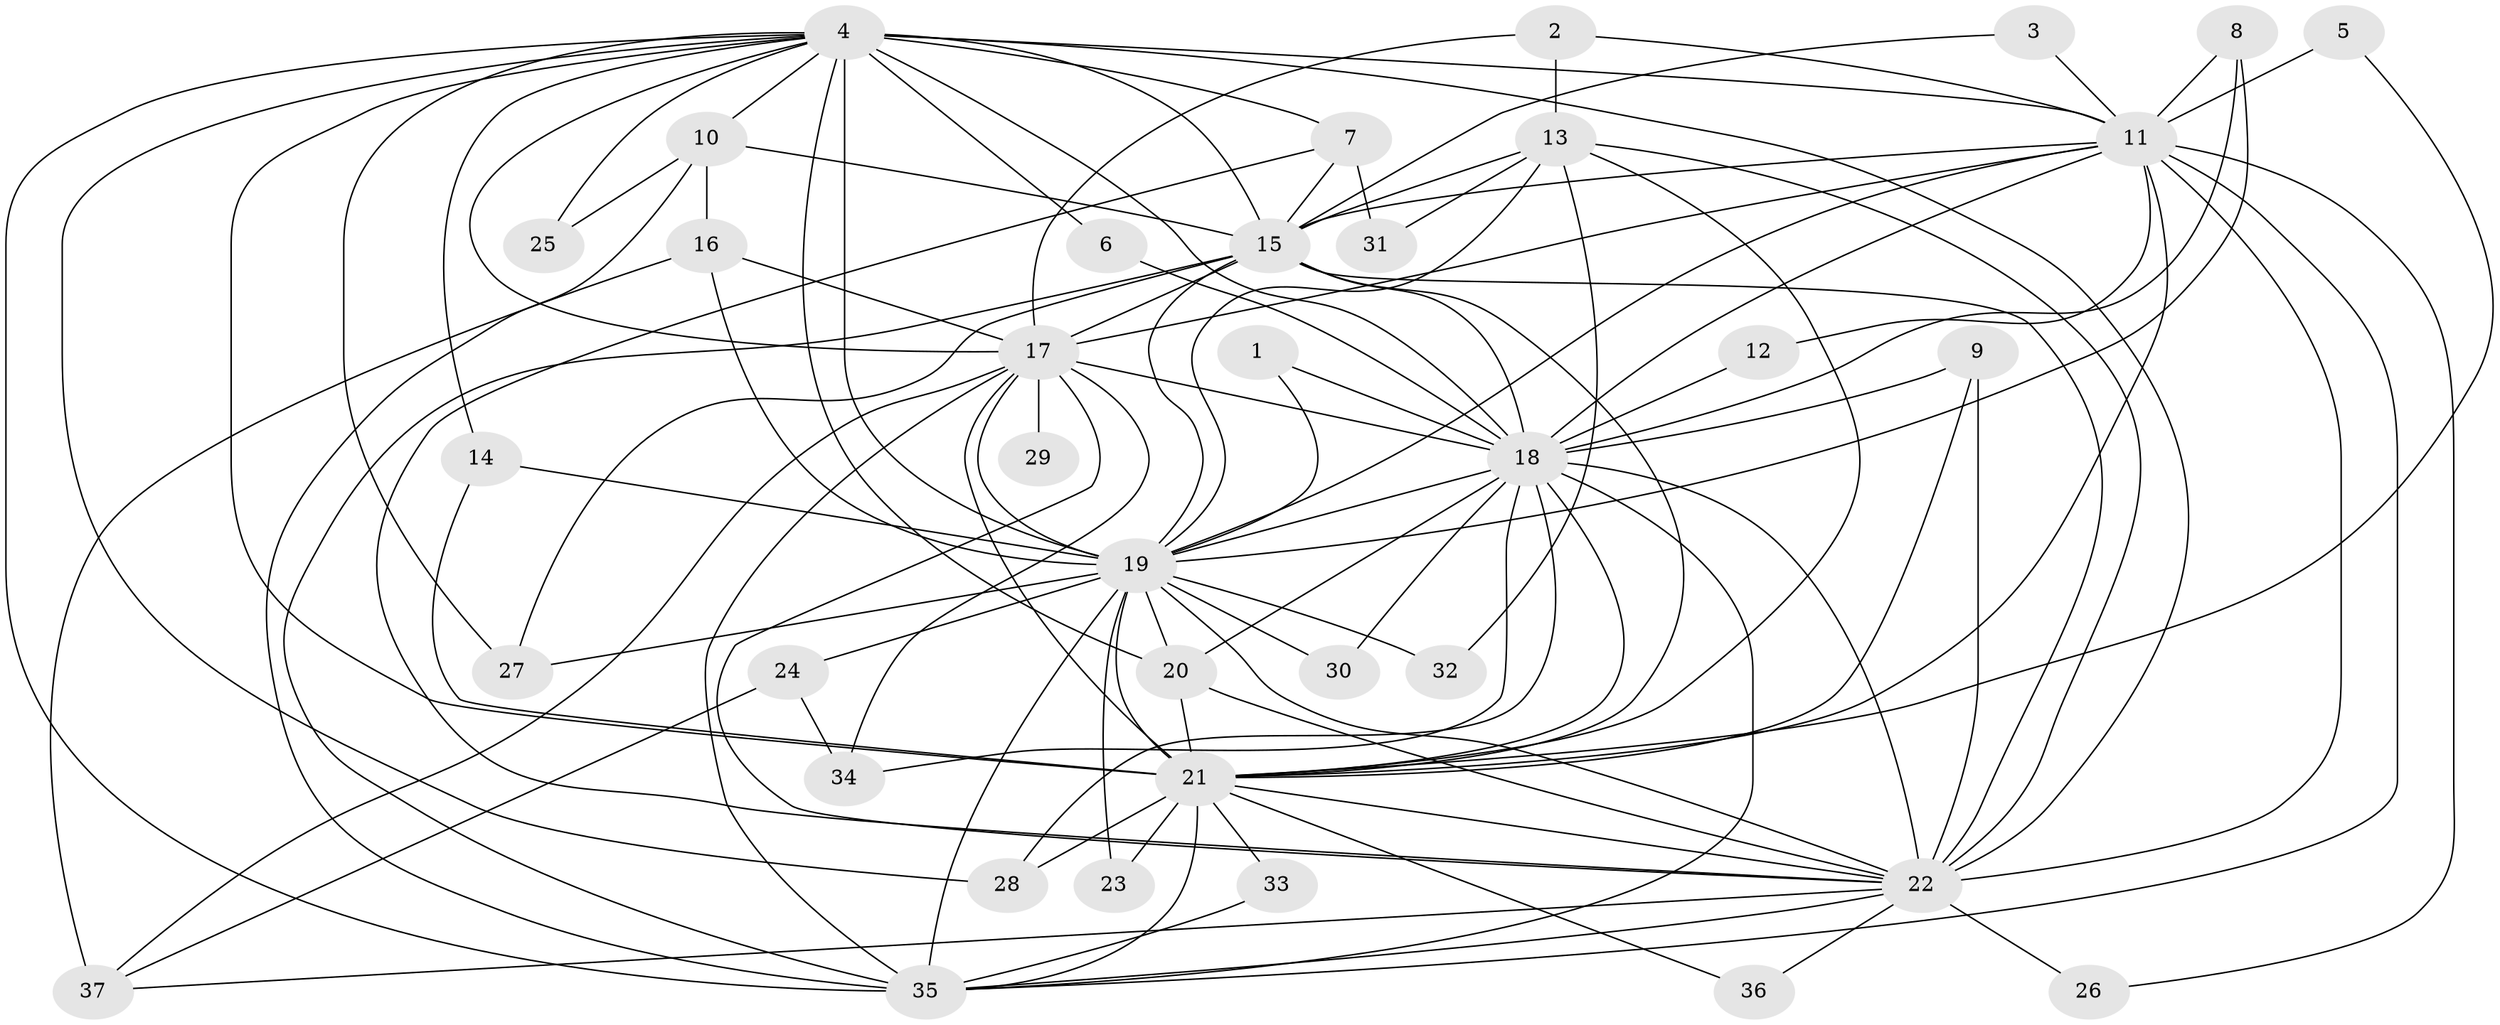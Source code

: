 // original degree distribution, {15: 0.02702702702702703, 22: 0.02702702702702703, 18: 0.013513513513513514, 20: 0.013513513513513514, 17: 0.013513513513513514, 16: 0.02702702702702703, 19: 0.013513513513513514, 5: 0.02702702702702703, 2: 0.5135135135135135, 4: 0.06756756756756757, 3: 0.24324324324324326, 6: 0.013513513513513514}
// Generated by graph-tools (version 1.1) at 2025/25/03/09/25 03:25:48]
// undirected, 37 vertices, 107 edges
graph export_dot {
graph [start="1"]
  node [color=gray90,style=filled];
  1;
  2;
  3;
  4;
  5;
  6;
  7;
  8;
  9;
  10;
  11;
  12;
  13;
  14;
  15;
  16;
  17;
  18;
  19;
  20;
  21;
  22;
  23;
  24;
  25;
  26;
  27;
  28;
  29;
  30;
  31;
  32;
  33;
  34;
  35;
  36;
  37;
  1 -- 18 [weight=1.0];
  1 -- 19 [weight=1.0];
  2 -- 11 [weight=1.0];
  2 -- 13 [weight=1.0];
  2 -- 17 [weight=1.0];
  3 -- 11 [weight=1.0];
  3 -- 15 [weight=1.0];
  4 -- 6 [weight=1.0];
  4 -- 7 [weight=1.0];
  4 -- 10 [weight=1.0];
  4 -- 11 [weight=2.0];
  4 -- 14 [weight=1.0];
  4 -- 15 [weight=4.0];
  4 -- 17 [weight=2.0];
  4 -- 18 [weight=3.0];
  4 -- 19 [weight=2.0];
  4 -- 20 [weight=1.0];
  4 -- 21 [weight=3.0];
  4 -- 22 [weight=3.0];
  4 -- 25 [weight=1.0];
  4 -- 27 [weight=1.0];
  4 -- 28 [weight=1.0];
  4 -- 35 [weight=3.0];
  5 -- 11 [weight=2.0];
  5 -- 21 [weight=1.0];
  6 -- 18 [weight=1.0];
  7 -- 15 [weight=1.0];
  7 -- 22 [weight=1.0];
  7 -- 31 [weight=1.0];
  8 -- 11 [weight=1.0];
  8 -- 18 [weight=1.0];
  8 -- 19 [weight=1.0];
  9 -- 18 [weight=1.0];
  9 -- 21 [weight=1.0];
  9 -- 22 [weight=1.0];
  10 -- 15 [weight=1.0];
  10 -- 16 [weight=1.0];
  10 -- 25 [weight=1.0];
  10 -- 35 [weight=1.0];
  11 -- 12 [weight=1.0];
  11 -- 15 [weight=1.0];
  11 -- 17 [weight=1.0];
  11 -- 18 [weight=2.0];
  11 -- 19 [weight=1.0];
  11 -- 21 [weight=1.0];
  11 -- 22 [weight=1.0];
  11 -- 26 [weight=1.0];
  11 -- 35 [weight=1.0];
  12 -- 18 [weight=2.0];
  13 -- 15 [weight=1.0];
  13 -- 19 [weight=1.0];
  13 -- 21 [weight=1.0];
  13 -- 22 [weight=1.0];
  13 -- 31 [weight=1.0];
  13 -- 32 [weight=1.0];
  14 -- 19 [weight=1.0];
  14 -- 21 [weight=1.0];
  15 -- 17 [weight=1.0];
  15 -- 18 [weight=1.0];
  15 -- 19 [weight=2.0];
  15 -- 21 [weight=1.0];
  15 -- 22 [weight=2.0];
  15 -- 27 [weight=1.0];
  15 -- 35 [weight=2.0];
  16 -- 17 [weight=1.0];
  16 -- 19 [weight=1.0];
  16 -- 37 [weight=1.0];
  17 -- 18 [weight=1.0];
  17 -- 19 [weight=1.0];
  17 -- 21 [weight=1.0];
  17 -- 22 [weight=1.0];
  17 -- 29 [weight=1.0];
  17 -- 34 [weight=1.0];
  17 -- 35 [weight=2.0];
  17 -- 37 [weight=1.0];
  18 -- 19 [weight=1.0];
  18 -- 20 [weight=1.0];
  18 -- 21 [weight=1.0];
  18 -- 22 [weight=2.0];
  18 -- 28 [weight=1.0];
  18 -- 30 [weight=1.0];
  18 -- 34 [weight=2.0];
  18 -- 35 [weight=3.0];
  19 -- 20 [weight=1.0];
  19 -- 21 [weight=1.0];
  19 -- 22 [weight=1.0];
  19 -- 23 [weight=1.0];
  19 -- 24 [weight=1.0];
  19 -- 27 [weight=1.0];
  19 -- 30 [weight=1.0];
  19 -- 32 [weight=1.0];
  19 -- 35 [weight=2.0];
  20 -- 21 [weight=1.0];
  20 -- 22 [weight=1.0];
  21 -- 22 [weight=1.0];
  21 -- 23 [weight=1.0];
  21 -- 28 [weight=1.0];
  21 -- 33 [weight=1.0];
  21 -- 35 [weight=2.0];
  21 -- 36 [weight=1.0];
  22 -- 26 [weight=1.0];
  22 -- 35 [weight=1.0];
  22 -- 36 [weight=1.0];
  22 -- 37 [weight=1.0];
  24 -- 34 [weight=1.0];
  24 -- 37 [weight=1.0];
  33 -- 35 [weight=1.0];
}
